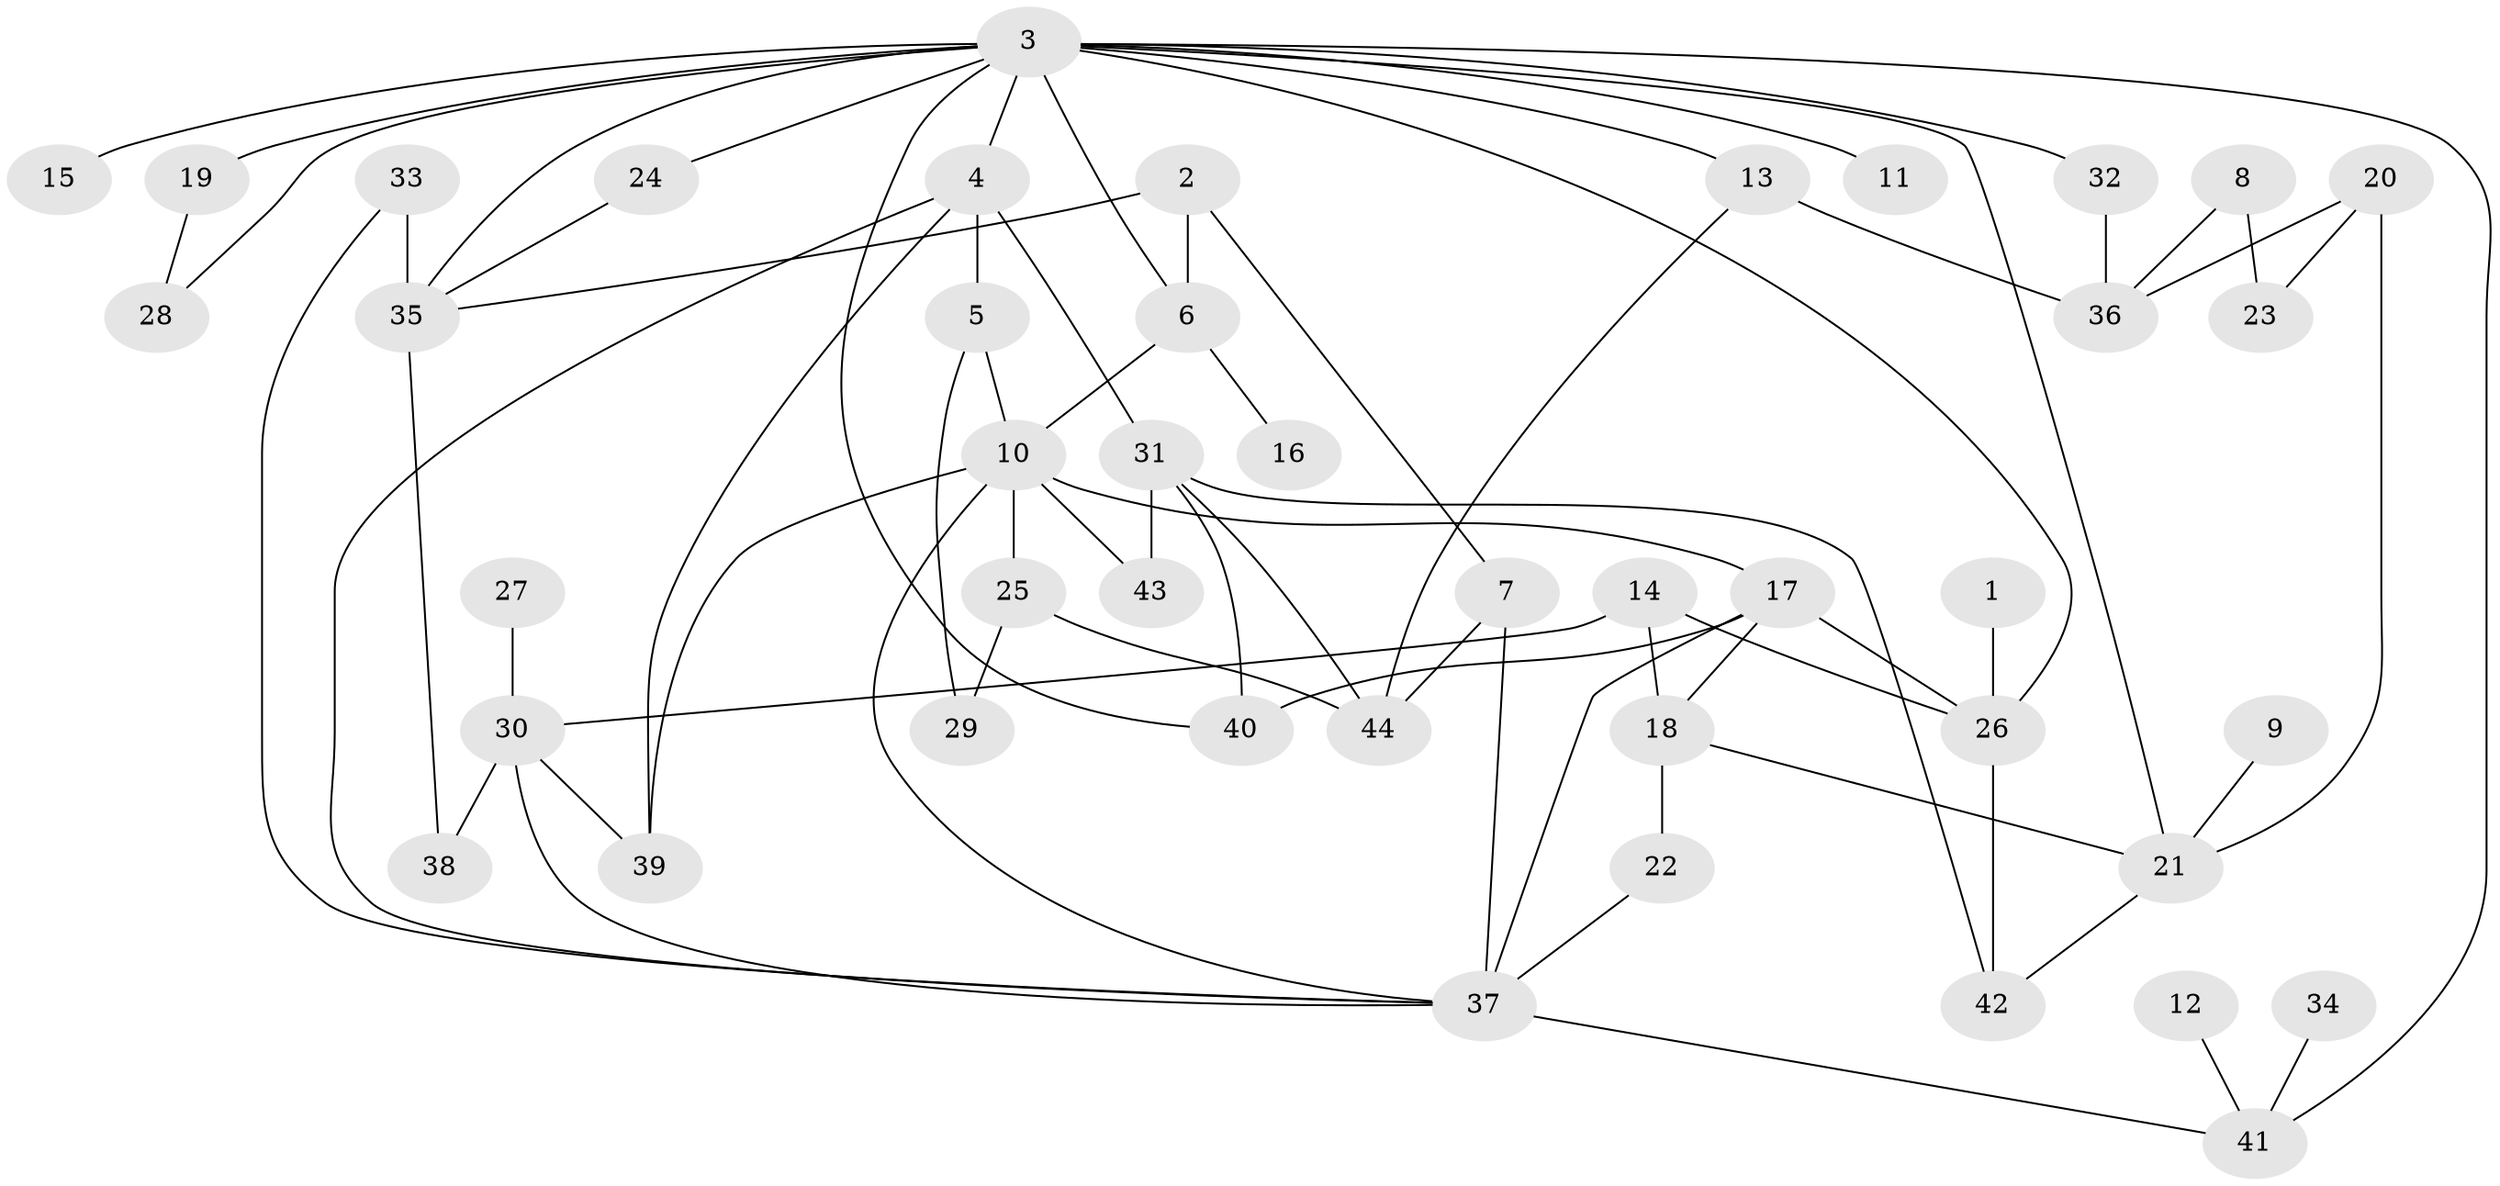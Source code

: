 // original degree distribution, {6: 0.045454545454545456, 7: 0.011363636363636364, 5: 0.06818181818181818, 4: 0.125, 3: 0.26136363636363635, 1: 0.20454545454545456, 2: 0.2840909090909091}
// Generated by graph-tools (version 1.1) at 2025/25/03/09/25 03:25:31]
// undirected, 44 vertices, 72 edges
graph export_dot {
graph [start="1"]
  node [color=gray90,style=filled];
  1;
  2;
  3;
  4;
  5;
  6;
  7;
  8;
  9;
  10;
  11;
  12;
  13;
  14;
  15;
  16;
  17;
  18;
  19;
  20;
  21;
  22;
  23;
  24;
  25;
  26;
  27;
  28;
  29;
  30;
  31;
  32;
  33;
  34;
  35;
  36;
  37;
  38;
  39;
  40;
  41;
  42;
  43;
  44;
  1 -- 26 [weight=1.0];
  2 -- 6 [weight=1.0];
  2 -- 7 [weight=1.0];
  2 -- 35 [weight=1.0];
  3 -- 4 [weight=1.0];
  3 -- 6 [weight=1.0];
  3 -- 11 [weight=1.0];
  3 -- 13 [weight=1.0];
  3 -- 15 [weight=1.0];
  3 -- 19 [weight=1.0];
  3 -- 21 [weight=1.0];
  3 -- 24 [weight=1.0];
  3 -- 26 [weight=1.0];
  3 -- 28 [weight=1.0];
  3 -- 32 [weight=1.0];
  3 -- 35 [weight=1.0];
  3 -- 40 [weight=1.0];
  3 -- 41 [weight=1.0];
  4 -- 5 [weight=1.0];
  4 -- 31 [weight=2.0];
  4 -- 37 [weight=1.0];
  4 -- 39 [weight=1.0];
  5 -- 10 [weight=1.0];
  5 -- 29 [weight=1.0];
  6 -- 10 [weight=1.0];
  6 -- 16 [weight=1.0];
  7 -- 37 [weight=1.0];
  7 -- 44 [weight=1.0];
  8 -- 23 [weight=1.0];
  8 -- 36 [weight=1.0];
  9 -- 21 [weight=1.0];
  10 -- 17 [weight=1.0];
  10 -- 25 [weight=1.0];
  10 -- 37 [weight=1.0];
  10 -- 39 [weight=1.0];
  10 -- 43 [weight=1.0];
  12 -- 41 [weight=1.0];
  13 -- 36 [weight=2.0];
  13 -- 44 [weight=1.0];
  14 -- 18 [weight=2.0];
  14 -- 26 [weight=1.0];
  14 -- 30 [weight=1.0];
  17 -- 18 [weight=1.0];
  17 -- 26 [weight=1.0];
  17 -- 37 [weight=1.0];
  17 -- 40 [weight=1.0];
  18 -- 21 [weight=1.0];
  18 -- 22 [weight=1.0];
  19 -- 28 [weight=1.0];
  20 -- 21 [weight=1.0];
  20 -- 23 [weight=1.0];
  20 -- 36 [weight=1.0];
  21 -- 42 [weight=1.0];
  22 -- 37 [weight=2.0];
  24 -- 35 [weight=1.0];
  25 -- 29 [weight=1.0];
  25 -- 44 [weight=1.0];
  26 -- 42 [weight=1.0];
  27 -- 30 [weight=1.0];
  30 -- 37 [weight=1.0];
  30 -- 38 [weight=1.0];
  30 -- 39 [weight=1.0];
  31 -- 40 [weight=1.0];
  31 -- 42 [weight=1.0];
  31 -- 43 [weight=1.0];
  31 -- 44 [weight=1.0];
  32 -- 36 [weight=1.0];
  33 -- 35 [weight=1.0];
  33 -- 37 [weight=1.0];
  34 -- 41 [weight=1.0];
  35 -- 38 [weight=1.0];
  37 -- 41 [weight=1.0];
}

